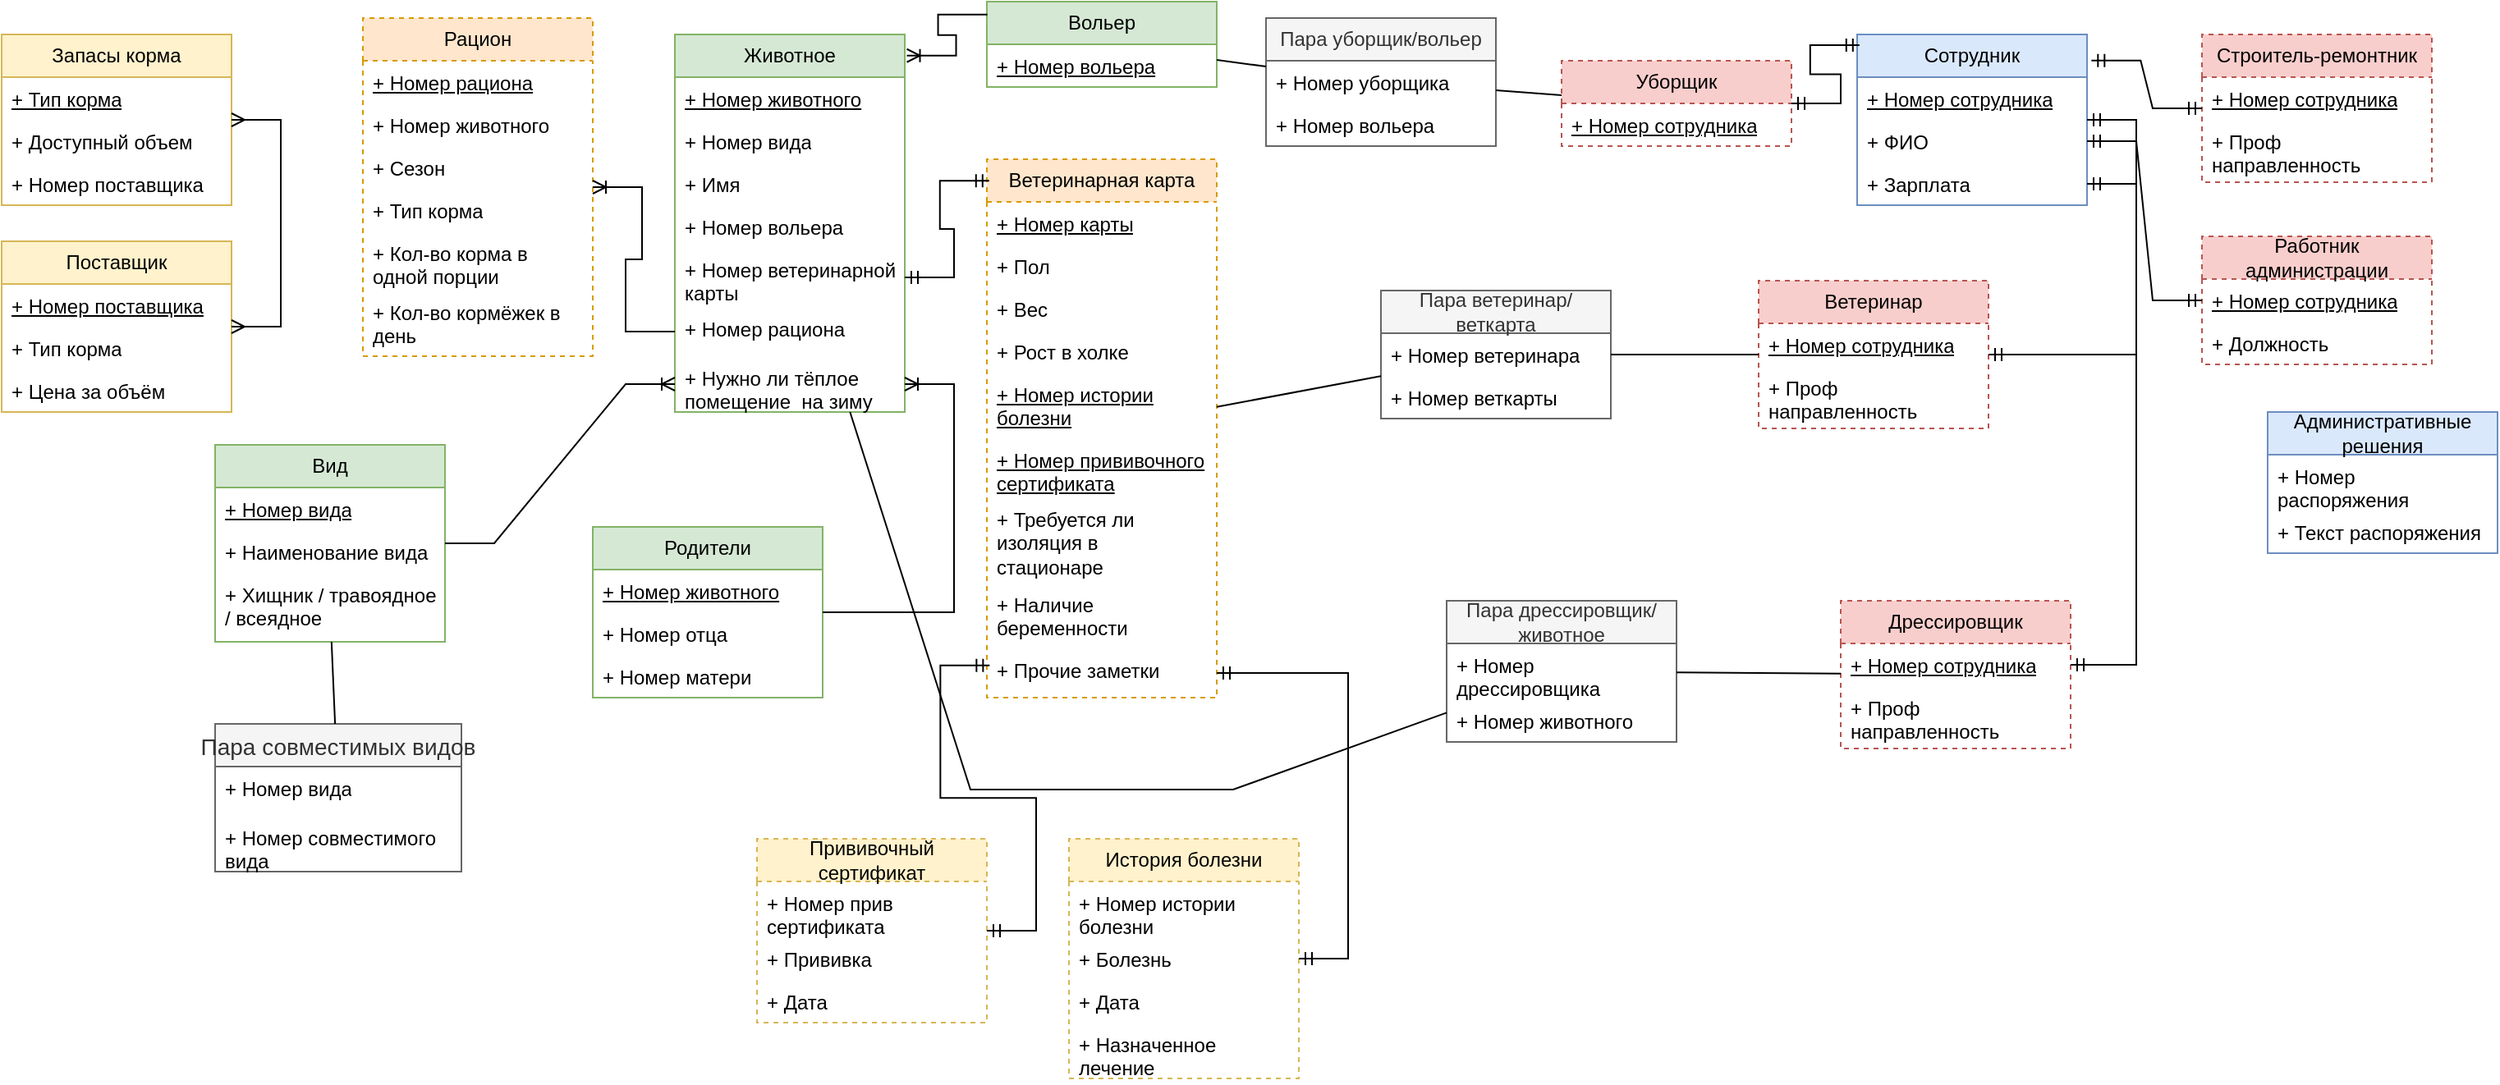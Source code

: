 <mxfile version="21.7.5" type="device">
  <diagram name="Page-1" id="O36G1AEEhh4VYTw5oZlQ">
    <mxGraphModel dx="989" dy="546" grid="1" gridSize="10" guides="1" tooltips="1" connect="1" arrows="1" fold="1" page="1" pageScale="1" pageWidth="850" pageHeight="1100" math="0" shadow="0">
      <root>
        <mxCell id="0" />
        <mxCell id="1" parent="0" />
        <mxCell id="vixc3VLxinaMPa4H9xeK-1" value="Животное" style="swimlane;fontStyle=0;childLayout=stackLayout;horizontal=1;startSize=26;fillColor=#d5e8d4;horizontalStack=0;resizeParent=1;resizeParentMax=0;resizeLast=0;collapsible=1;marginBottom=0;whiteSpace=wrap;html=1;strokeColor=#82b366;" parent="1" vertex="1">
          <mxGeometry x="440" y="40" width="140" height="230" as="geometry" />
        </mxCell>
        <mxCell id="vixc3VLxinaMPa4H9xeK-21" value="&lt;u&gt;+ Номер животного&lt;/u&gt;" style="text;strokeColor=none;fillColor=none;align=left;verticalAlign=top;spacingLeft=4;spacingRight=4;overflow=hidden;rotatable=0;points=[[0,0.5],[1,0.5]];portConstraint=eastwest;whiteSpace=wrap;html=1;" parent="vixc3VLxinaMPa4H9xeK-1" vertex="1">
          <mxGeometry y="26" width="140" height="26" as="geometry" />
        </mxCell>
        <mxCell id="vixc3VLxinaMPa4H9xeK-2" value="&lt;div&gt;+ Номер вида&lt;br&gt;&lt;/div&gt;" style="text;strokeColor=none;fillColor=none;align=left;verticalAlign=top;spacingLeft=4;spacingRight=4;overflow=hidden;rotatable=0;points=[[0,0.5],[1,0.5]];portConstraint=eastwest;whiteSpace=wrap;html=1;" parent="vixc3VLxinaMPa4H9xeK-1" vertex="1">
          <mxGeometry y="52" width="140" height="26" as="geometry" />
        </mxCell>
        <mxCell id="vixc3VLxinaMPa4H9xeK-3" value="+ Имя" style="text;strokeColor=none;fillColor=none;align=left;verticalAlign=top;spacingLeft=4;spacingRight=4;overflow=hidden;rotatable=0;points=[[0,0.5],[1,0.5]];portConstraint=eastwest;whiteSpace=wrap;html=1;" parent="vixc3VLxinaMPa4H9xeK-1" vertex="1">
          <mxGeometry y="78" width="140" height="26" as="geometry" />
        </mxCell>
        <mxCell id="vixc3VLxinaMPa4H9xeK-4" value="+ Номер вольера" style="text;strokeColor=none;fillColor=none;align=left;verticalAlign=top;spacingLeft=4;spacingRight=4;overflow=hidden;rotatable=0;points=[[0,0.5],[1,0.5]];portConstraint=eastwest;whiteSpace=wrap;html=1;" parent="vixc3VLxinaMPa4H9xeK-1" vertex="1">
          <mxGeometry y="104" width="140" height="26" as="geometry" />
        </mxCell>
        <mxCell id="vixc3VLxinaMPa4H9xeK-5" value="+ Номер ветеринарной карты" style="text;strokeColor=none;fillColor=none;align=left;verticalAlign=top;spacingLeft=4;spacingRight=4;overflow=hidden;rotatable=0;points=[[0,0.5],[1,0.5]];portConstraint=eastwest;whiteSpace=wrap;html=1;" parent="vixc3VLxinaMPa4H9xeK-1" vertex="1">
          <mxGeometry y="130" width="140" height="36" as="geometry" />
        </mxCell>
        <mxCell id="vixc3VLxinaMPa4H9xeK-7" value="+ Номер рациона" style="text;strokeColor=none;fillColor=none;align=left;verticalAlign=top;spacingLeft=4;spacingRight=4;overflow=hidden;rotatable=0;points=[[0,0.5],[1,0.5]];portConstraint=eastwest;whiteSpace=wrap;html=1;" parent="vixc3VLxinaMPa4H9xeK-1" vertex="1">
          <mxGeometry y="166" width="140" height="30" as="geometry" />
        </mxCell>
        <mxCell id="vixc3VLxinaMPa4H9xeK-62" value="+ Нужно ли тёплое помещение&amp;nbsp; на зиму" style="text;strokeColor=none;fillColor=none;spacingLeft=4;spacingRight=4;overflow=hidden;rotatable=0;points=[[0,0.5],[1,0.5]];portConstraint=eastwest;fontSize=12;whiteSpace=wrap;html=1;" parent="vixc3VLxinaMPa4H9xeK-1" vertex="1">
          <mxGeometry y="196" width="140" height="34" as="geometry" />
        </mxCell>
        <mxCell id="vixc3VLxinaMPa4H9xeK-8" value="Вольер" style="swimlane;fontStyle=0;childLayout=stackLayout;horizontal=1;startSize=26;fillColor=#d5e8d4;horizontalStack=0;resizeParent=1;resizeParentMax=0;resizeLast=0;collapsible=1;marginBottom=0;whiteSpace=wrap;html=1;strokeColor=#82b366;" parent="1" vertex="1">
          <mxGeometry x="630" y="20" width="140" height="52" as="geometry" />
        </mxCell>
        <mxCell id="vixc3VLxinaMPa4H9xeK-10" value="&lt;u&gt;+ Номер вольера&lt;/u&gt;" style="text;strokeColor=none;fillColor=none;align=left;verticalAlign=top;spacingLeft=4;spacingRight=4;overflow=hidden;rotatable=0;points=[[0,0.5],[1,0.5]];portConstraint=eastwest;whiteSpace=wrap;html=1;" parent="vixc3VLxinaMPa4H9xeK-8" vertex="1">
          <mxGeometry y="26" width="140" height="26" as="geometry" />
        </mxCell>
        <mxCell id="vixc3VLxinaMPa4H9xeK-13" value="Рацион" style="swimlane;fontStyle=0;childLayout=stackLayout;horizontal=1;startSize=26;fillColor=#ffe6cc;horizontalStack=0;resizeParent=1;resizeParentMax=0;resizeLast=0;collapsible=1;marginBottom=0;whiteSpace=wrap;html=1;dashed=1;strokeColor=#d79b00;" parent="1" vertex="1">
          <mxGeometry x="250" y="30" width="140" height="206" as="geometry" />
        </mxCell>
        <mxCell id="vixc3VLxinaMPa4H9xeK-14" value="&lt;u&gt;+ Номер рациона&lt;/u&gt;" style="text;strokeColor=none;fillColor=none;align=left;verticalAlign=top;spacingLeft=4;spacingRight=4;overflow=hidden;rotatable=0;points=[[0,0.5],[1,0.5]];portConstraint=eastwest;whiteSpace=wrap;html=1;" parent="vixc3VLxinaMPa4H9xeK-13" vertex="1">
          <mxGeometry y="26" width="140" height="26" as="geometry" />
        </mxCell>
        <mxCell id="WDXE12lgf6f9ZGKmz0Ur-4" value="+ Номер животного" style="text;strokeColor=none;fillColor=none;align=left;verticalAlign=top;spacingLeft=4;spacingRight=4;overflow=hidden;rotatable=0;points=[[0,0.5],[1,0.5]];portConstraint=eastwest;whiteSpace=wrap;html=1;" vertex="1" parent="vixc3VLxinaMPa4H9xeK-13">
          <mxGeometry y="52" width="140" height="26" as="geometry" />
        </mxCell>
        <mxCell id="vixc3VLxinaMPa4H9xeK-50" value="+ Сезон" style="text;strokeColor=none;fillColor=none;align=left;verticalAlign=top;spacingLeft=4;spacingRight=4;overflow=hidden;rotatable=0;points=[[0,0.5],[1,0.5]];portConstraint=eastwest;whiteSpace=wrap;html=1;" parent="vixc3VLxinaMPa4H9xeK-13" vertex="1">
          <mxGeometry y="78" width="140" height="26" as="geometry" />
        </mxCell>
        <mxCell id="vixc3VLxinaMPa4H9xeK-52" value="+ Тип корма" style="text;strokeColor=none;fillColor=none;align=left;verticalAlign=top;spacingLeft=4;spacingRight=4;overflow=hidden;rotatable=0;points=[[0,0.5],[1,0.5]];portConstraint=eastwest;whiteSpace=wrap;html=1;" parent="vixc3VLxinaMPa4H9xeK-13" vertex="1">
          <mxGeometry y="104" width="140" height="26" as="geometry" />
        </mxCell>
        <mxCell id="vixc3VLxinaMPa4H9xeK-55" value="+ Кол-во корма в одной порции" style="text;strokeColor=none;fillColor=none;align=left;verticalAlign=top;spacingLeft=4;spacingRight=4;overflow=hidden;rotatable=0;points=[[0,0.5],[1,0.5]];portConstraint=eastwest;whiteSpace=wrap;html=1;" parent="vixc3VLxinaMPa4H9xeK-13" vertex="1">
          <mxGeometry y="130" width="140" height="36" as="geometry" />
        </mxCell>
        <mxCell id="vixc3VLxinaMPa4H9xeK-15" value="&lt;div&gt;+ Кол-во кормёжек в день&lt;/div&gt;" style="text;strokeColor=none;fillColor=none;align=left;verticalAlign=top;spacingLeft=4;spacingRight=4;overflow=hidden;rotatable=0;points=[[0,0.5],[1,0.5]];portConstraint=eastwest;whiteSpace=wrap;html=1;" parent="vixc3VLxinaMPa4H9xeK-13" vertex="1">
          <mxGeometry y="166" width="140" height="40" as="geometry" />
        </mxCell>
        <mxCell id="vixc3VLxinaMPa4H9xeK-17" value="Ветеринарная карта" style="swimlane;fontStyle=0;childLayout=stackLayout;horizontal=1;startSize=26;fillColor=#ffe6cc;horizontalStack=0;resizeParent=1;resizeParentMax=0;resizeLast=0;collapsible=1;marginBottom=0;whiteSpace=wrap;html=1;dashed=1;strokeColor=#d79b00;" parent="1" vertex="1">
          <mxGeometry x="630" y="116" width="140" height="328" as="geometry" />
        </mxCell>
        <mxCell id="vixc3VLxinaMPa4H9xeK-18" value="&lt;u&gt;+ Номер карты&lt;/u&gt;" style="text;strokeColor=none;fillColor=none;align=left;verticalAlign=top;spacingLeft=4;spacingRight=4;overflow=hidden;rotatable=0;points=[[0,0.5],[1,0.5]];portConstraint=eastwest;whiteSpace=wrap;html=1;" parent="vixc3VLxinaMPa4H9xeK-17" vertex="1">
          <mxGeometry y="26" width="140" height="26" as="geometry" />
        </mxCell>
        <mxCell id="vixc3VLxinaMPa4H9xeK-19" value="+ Пол" style="text;strokeColor=none;fillColor=none;align=left;verticalAlign=top;spacingLeft=4;spacingRight=4;overflow=hidden;rotatable=0;points=[[0,0.5],[1,0.5]];portConstraint=eastwest;whiteSpace=wrap;html=1;" parent="vixc3VLxinaMPa4H9xeK-17" vertex="1">
          <mxGeometry y="52" width="140" height="26" as="geometry" />
        </mxCell>
        <mxCell id="vixc3VLxinaMPa4H9xeK-20" value="&lt;div&gt;+ Вес&lt;/div&gt;" style="text;strokeColor=none;fillColor=none;align=left;verticalAlign=top;spacingLeft=4;spacingRight=4;overflow=hidden;rotatable=0;points=[[0,0.5],[1,0.5]];portConstraint=eastwest;whiteSpace=wrap;html=1;" parent="vixc3VLxinaMPa4H9xeK-17" vertex="1">
          <mxGeometry y="78" width="140" height="26" as="geometry" />
        </mxCell>
        <mxCell id="vixc3VLxinaMPa4H9xeK-39" value="&lt;div&gt;+ Рост в холке&lt;br&gt;&lt;/div&gt;" style="text;strokeColor=none;fillColor=none;align=left;verticalAlign=top;spacingLeft=4;spacingRight=4;overflow=hidden;rotatable=0;points=[[0,0.5],[1,0.5]];portConstraint=eastwest;whiteSpace=wrap;html=1;" parent="vixc3VLxinaMPa4H9xeK-17" vertex="1">
          <mxGeometry y="104" width="140" height="26" as="geometry" />
        </mxCell>
        <mxCell id="vixc3VLxinaMPa4H9xeK-40" value="&lt;u&gt;+ Номер истории болезни&lt;/u&gt;" style="text;strokeColor=none;fillColor=none;align=left;verticalAlign=top;spacingLeft=4;spacingRight=4;overflow=hidden;rotatable=0;points=[[0,0.5],[1,0.5]];portConstraint=eastwest;whiteSpace=wrap;html=1;" parent="vixc3VLxinaMPa4H9xeK-17" vertex="1">
          <mxGeometry y="130" width="140" height="40" as="geometry" />
        </mxCell>
        <mxCell id="vixc3VLxinaMPa4H9xeK-41" value="&lt;u&gt;+ Номер прививочного сертификата&lt;/u&gt;" style="text;strokeColor=none;fillColor=none;align=left;verticalAlign=top;spacingLeft=4;spacingRight=4;overflow=hidden;rotatable=0;points=[[0,0.5],[1,0.5]];portConstraint=eastwest;whiteSpace=wrap;html=1;" parent="vixc3VLxinaMPa4H9xeK-17" vertex="1">
          <mxGeometry y="170" width="140" height="36" as="geometry" />
        </mxCell>
        <mxCell id="vixc3VLxinaMPa4H9xeK-46" value="+ Требуется ли изоляция в стационаре" style="text;strokeColor=none;fillColor=none;align=left;verticalAlign=top;spacingLeft=4;spacingRight=4;overflow=hidden;rotatable=0;points=[[0,0.5],[1,0.5]];portConstraint=eastwest;whiteSpace=wrap;html=1;" parent="vixc3VLxinaMPa4H9xeK-17" vertex="1">
          <mxGeometry y="206" width="140" height="52" as="geometry" />
        </mxCell>
        <mxCell id="vixc3VLxinaMPa4H9xeK-47" value="+ Наличие беременности" style="text;strokeColor=none;fillColor=none;align=left;verticalAlign=top;spacingLeft=4;spacingRight=4;overflow=hidden;rotatable=0;points=[[0,0.5],[1,0.5]];portConstraint=eastwest;whiteSpace=wrap;html=1;" parent="vixc3VLxinaMPa4H9xeK-17" vertex="1">
          <mxGeometry y="258" width="140" height="40" as="geometry" />
        </mxCell>
        <mxCell id="vixc3VLxinaMPa4H9xeK-56" value="+ Прочие заметки" style="text;strokeColor=none;fillColor=none;align=left;verticalAlign=top;spacingLeft=4;spacingRight=4;overflow=hidden;rotatable=0;points=[[0,0.5],[1,0.5]];portConstraint=eastwest;whiteSpace=wrap;html=1;" parent="vixc3VLxinaMPa4H9xeK-17" vertex="1">
          <mxGeometry y="298" width="140" height="30" as="geometry" />
        </mxCell>
        <mxCell id="vixc3VLxinaMPa4H9xeK-23" value="" style="edgeStyle=entityRelationEdgeStyle;fontSize=12;html=1;endArrow=ERoneToMany;rounded=0;entryX=1.009;entryY=0.056;entryDx=0;entryDy=0;entryPerimeter=0;exitX=0.002;exitY=0.151;exitDx=0;exitDy=0;exitPerimeter=0;" parent="1" source="vixc3VLxinaMPa4H9xeK-8" target="vixc3VLxinaMPa4H9xeK-1" edge="1">
          <mxGeometry width="100" height="100" relative="1" as="geometry">
            <mxPoint x="670" y="320" as="sourcePoint" />
            <mxPoint x="770" y="220" as="targetPoint" />
          </mxGeometry>
        </mxCell>
        <mxCell id="vixc3VLxinaMPa4H9xeK-24" value="" style="edgeStyle=entityRelationEdgeStyle;fontSize=12;html=1;endArrow=ERmandOne;startArrow=ERmandOne;rounded=0;exitX=0.01;exitY=0.04;exitDx=0;exitDy=0;exitPerimeter=0;" parent="1" source="vixc3VLxinaMPa4H9xeK-17" target="vixc3VLxinaMPa4H9xeK-5" edge="1">
          <mxGeometry width="100" height="100" relative="1" as="geometry">
            <mxPoint x="680" y="185" as="sourcePoint" />
            <mxPoint x="730" y="190" as="targetPoint" />
          </mxGeometry>
        </mxCell>
        <mxCell id="vixc3VLxinaMPa4H9xeK-26" value="Вид" style="swimlane;fontStyle=0;childLayout=stackLayout;horizontal=1;startSize=26;fillColor=#d5e8d4;horizontalStack=0;resizeParent=1;resizeParentMax=0;resizeLast=0;collapsible=1;marginBottom=0;whiteSpace=wrap;html=1;strokeColor=#82b366;" parent="1" vertex="1">
          <mxGeometry x="160" y="290" width="140" height="120" as="geometry" />
        </mxCell>
        <mxCell id="WDXE12lgf6f9ZGKmz0Ur-10" value="&lt;u&gt;+ Номер вида&lt;br&gt;&lt;/u&gt;" style="text;strokeColor=none;fillColor=none;align=left;verticalAlign=top;spacingLeft=4;spacingRight=4;overflow=hidden;rotatable=0;points=[[0,0.5],[1,0.5]];portConstraint=eastwest;whiteSpace=wrap;html=1;" vertex="1" parent="vixc3VLxinaMPa4H9xeK-26">
          <mxGeometry y="26" width="140" height="26" as="geometry" />
        </mxCell>
        <mxCell id="vixc3VLxinaMPa4H9xeK-37" value="+ Наименование вида" style="text;strokeColor=none;fillColor=none;align=left;verticalAlign=top;spacingLeft=4;spacingRight=4;overflow=hidden;rotatable=0;points=[[0,0.5],[1,0.5]];portConstraint=eastwest;whiteSpace=wrap;html=1;" parent="vixc3VLxinaMPa4H9xeK-26" vertex="1">
          <mxGeometry y="52" width="140" height="26" as="geometry" />
        </mxCell>
        <mxCell id="vixc3VLxinaMPa4H9xeK-36" value="+ Хищник / травоядное / всеядное" style="text;strokeColor=none;fillColor=none;align=left;verticalAlign=top;spacingLeft=4;spacingRight=4;overflow=hidden;rotatable=0;points=[[0,0.5],[1,0.5]];portConstraint=eastwest;whiteSpace=wrap;html=1;" parent="vixc3VLxinaMPa4H9xeK-26" vertex="1">
          <mxGeometry y="78" width="140" height="42" as="geometry" />
        </mxCell>
        <mxCell id="vixc3VLxinaMPa4H9xeK-30" value="" style="edgeStyle=entityRelationEdgeStyle;fontSize=12;html=1;endArrow=ERoneToMany;rounded=0;entryX=0;entryY=0.5;entryDx=0;entryDy=0;" parent="1" source="vixc3VLxinaMPa4H9xeK-26" target="vixc3VLxinaMPa4H9xeK-62" edge="1">
          <mxGeometry width="100" height="100" relative="1" as="geometry">
            <mxPoint x="360" y="76" as="sourcePoint" />
            <mxPoint x="590" y="270" as="targetPoint" />
            <Array as="points">
              <mxPoint x="380" y="301" />
              <mxPoint x="640" y="221" />
              <mxPoint x="480" y="261" />
            </Array>
          </mxGeometry>
        </mxCell>
        <mxCell id="vixc3VLxinaMPa4H9xeK-48" value="" style="edgeStyle=entityRelationEdgeStyle;fontSize=12;html=1;endArrow=ERoneToMany;rounded=0;" parent="1" source="vixc3VLxinaMPa4H9xeK-7" target="vixc3VLxinaMPa4H9xeK-13" edge="1">
          <mxGeometry width="100" height="100" relative="1" as="geometry">
            <mxPoint x="360" y="360" as="sourcePoint" />
            <mxPoint x="460" y="260" as="targetPoint" />
          </mxGeometry>
        </mxCell>
        <mxCell id="vixc3VLxinaMPa4H9xeK-66" value="Административные решения" style="swimlane;fontStyle=0;childLayout=stackLayout;horizontal=1;startSize=26;fillColor=#dae8fc;horizontalStack=0;resizeParent=1;resizeParentMax=0;resizeLast=0;collapsible=1;marginBottom=0;whiteSpace=wrap;html=1;strokeColor=#6c8ebf;" parent="1" vertex="1">
          <mxGeometry x="1410" y="270" width="140" height="86" as="geometry" />
        </mxCell>
        <mxCell id="vixc3VLxinaMPa4H9xeK-69" value="+ Номер распоряжения" style="text;strokeColor=none;fillColor=none;align=left;verticalAlign=top;spacingLeft=4;spacingRight=4;overflow=hidden;rotatable=0;points=[[0,0.5],[1,0.5]];portConstraint=eastwest;whiteSpace=wrap;html=1;" parent="vixc3VLxinaMPa4H9xeK-66" vertex="1">
          <mxGeometry y="26" width="140" height="34" as="geometry" />
        </mxCell>
        <mxCell id="vixc3VLxinaMPa4H9xeK-67" value="+ Текст распоряжения" style="text;strokeColor=none;fillColor=none;align=left;verticalAlign=top;spacingLeft=4;spacingRight=4;overflow=hidden;rotatable=0;points=[[0,0.5],[1,0.5]];portConstraint=eastwest;whiteSpace=wrap;html=1;" parent="vixc3VLxinaMPa4H9xeK-66" vertex="1">
          <mxGeometry y="60" width="140" height="26" as="geometry" />
        </mxCell>
        <mxCell id="vixc3VLxinaMPa4H9xeK-70" value="Сотрудник" style="swimlane;fontStyle=0;childLayout=stackLayout;horizontal=1;startSize=26;fillColor=#dae8fc;horizontalStack=0;resizeParent=1;resizeParentMax=0;resizeLast=0;collapsible=1;marginBottom=0;whiteSpace=wrap;html=1;strokeColor=#6c8ebf;" parent="1" vertex="1">
          <mxGeometry x="1160" y="40" width="140" height="104" as="geometry" />
        </mxCell>
        <mxCell id="vixc3VLxinaMPa4H9xeK-71" value="&lt;u&gt;+ Номер сотрудника&lt;/u&gt;" style="text;strokeColor=none;fillColor=none;align=left;verticalAlign=top;spacingLeft=4;spacingRight=4;overflow=hidden;rotatable=0;points=[[0,0.5],[1,0.5]];portConstraint=eastwest;whiteSpace=wrap;html=1;" parent="vixc3VLxinaMPa4H9xeK-70" vertex="1">
          <mxGeometry y="26" width="140" height="26" as="geometry" />
        </mxCell>
        <mxCell id="vixc3VLxinaMPa4H9xeK-72" value="+ ФИО" style="text;strokeColor=none;fillColor=none;align=left;verticalAlign=top;spacingLeft=4;spacingRight=4;overflow=hidden;rotatable=0;points=[[0,0.5],[1,0.5]];portConstraint=eastwest;whiteSpace=wrap;html=1;" parent="vixc3VLxinaMPa4H9xeK-70" vertex="1">
          <mxGeometry y="52" width="140" height="26" as="geometry" />
        </mxCell>
        <mxCell id="vixc3VLxinaMPa4H9xeK-115" value="+ Зарплата " style="text;strokeColor=none;fillColor=none;align=left;verticalAlign=top;spacingLeft=4;spacingRight=4;overflow=hidden;rotatable=0;points=[[0,0.5],[1,0.5]];portConstraint=eastwest;whiteSpace=wrap;html=1;" parent="vixc3VLxinaMPa4H9xeK-70" vertex="1">
          <mxGeometry y="78" width="140" height="26" as="geometry" />
        </mxCell>
        <mxCell id="vixc3VLxinaMPa4H9xeK-74" value="Поставщик" style="swimlane;fontStyle=0;childLayout=stackLayout;horizontal=1;startSize=26;fillColor=#fff2cc;horizontalStack=0;resizeParent=1;resizeParentMax=0;resizeLast=0;collapsible=1;marginBottom=0;whiteSpace=wrap;html=1;strokeColor=#d6b656;" parent="1" vertex="1">
          <mxGeometry x="30" y="166" width="140" height="104" as="geometry" />
        </mxCell>
        <mxCell id="WDXE12lgf6f9ZGKmz0Ur-13" value="&lt;u&gt;+ Номер поставщика&lt;br&gt;&lt;/u&gt;" style="text;strokeColor=none;fillColor=none;align=left;verticalAlign=top;spacingLeft=4;spacingRight=4;overflow=hidden;rotatable=0;points=[[0,0.5],[1,0.5]];portConstraint=eastwest;whiteSpace=wrap;html=1;" vertex="1" parent="vixc3VLxinaMPa4H9xeK-74">
          <mxGeometry y="26" width="140" height="26" as="geometry" />
        </mxCell>
        <mxCell id="vixc3VLxinaMPa4H9xeK-75" value="+ Тип корма" style="text;strokeColor=none;fillColor=none;align=left;verticalAlign=top;spacingLeft=4;spacingRight=4;overflow=hidden;rotatable=0;points=[[0,0.5],[1,0.5]];portConstraint=eastwest;whiteSpace=wrap;html=1;" parent="vixc3VLxinaMPa4H9xeK-74" vertex="1">
          <mxGeometry y="52" width="140" height="26" as="geometry" />
        </mxCell>
        <mxCell id="vixc3VLxinaMPa4H9xeK-76" value="+ Цена за объём" style="text;strokeColor=none;fillColor=none;align=left;verticalAlign=top;spacingLeft=4;spacingRight=4;overflow=hidden;rotatable=0;points=[[0,0.5],[1,0.5]];portConstraint=eastwest;whiteSpace=wrap;html=1;" parent="vixc3VLxinaMPa4H9xeK-74" vertex="1">
          <mxGeometry y="78" width="140" height="26" as="geometry" />
        </mxCell>
        <mxCell id="vixc3VLxinaMPa4H9xeK-78" value="Запасы корма" style="swimlane;fontStyle=0;childLayout=stackLayout;horizontal=1;startSize=26;fillColor=#fff2cc;horizontalStack=0;resizeParent=1;resizeParentMax=0;resizeLast=0;collapsible=1;marginBottom=0;whiteSpace=wrap;html=1;strokeColor=#d6b656;" parent="1" vertex="1">
          <mxGeometry x="30" y="40" width="140" height="104" as="geometry" />
        </mxCell>
        <mxCell id="vixc3VLxinaMPa4H9xeK-79" value="&lt;u&gt;+ Тип корма&lt;/u&gt;" style="text;strokeColor=none;fillColor=none;align=left;verticalAlign=top;spacingLeft=4;spacingRight=4;overflow=hidden;rotatable=0;points=[[0,0.5],[1,0.5]];portConstraint=eastwest;whiteSpace=wrap;html=1;" parent="vixc3VLxinaMPa4H9xeK-78" vertex="1">
          <mxGeometry y="26" width="140" height="26" as="geometry" />
        </mxCell>
        <mxCell id="WDXE12lgf6f9ZGKmz0Ur-12" value="+ Доступный объем" style="text;strokeColor=none;fillColor=none;align=left;verticalAlign=top;spacingLeft=4;spacingRight=4;overflow=hidden;rotatable=0;points=[[0,0.5],[1,0.5]];portConstraint=eastwest;whiteSpace=wrap;html=1;" vertex="1" parent="vixc3VLxinaMPa4H9xeK-78">
          <mxGeometry y="52" width="140" height="26" as="geometry" />
        </mxCell>
        <mxCell id="vixc3VLxinaMPa4H9xeK-80" value="+ Номер поставщика" style="text;strokeColor=none;fillColor=none;align=left;verticalAlign=top;spacingLeft=4;spacingRight=4;overflow=hidden;rotatable=0;points=[[0,0.5],[1,0.5]];portConstraint=eastwest;whiteSpace=wrap;html=1;" parent="vixc3VLxinaMPa4H9xeK-78" vertex="1">
          <mxGeometry y="78" width="140" height="26" as="geometry" />
        </mxCell>
        <mxCell id="vixc3VLxinaMPa4H9xeK-84" value="Ветеринар" style="swimlane;fontStyle=0;childLayout=stackLayout;horizontal=1;startSize=26;fillColor=#f8cecc;horizontalStack=0;resizeParent=1;resizeParentMax=0;resizeLast=0;collapsible=1;marginBottom=0;whiteSpace=wrap;html=1;dashed=1;strokeColor=#b85450;" parent="1" vertex="1">
          <mxGeometry x="1100" y="190" width="140" height="90" as="geometry" />
        </mxCell>
        <mxCell id="vixc3VLxinaMPa4H9xeK-85" value="&lt;u&gt;+ Номер сотрудника&lt;/u&gt;" style="text;strokeColor=none;fillColor=none;align=left;verticalAlign=top;spacingLeft=4;spacingRight=4;overflow=hidden;rotatable=0;points=[[0,0.5],[1,0.5]];portConstraint=eastwest;whiteSpace=wrap;html=1;" parent="vixc3VLxinaMPa4H9xeK-84" vertex="1">
          <mxGeometry y="26" width="140" height="26" as="geometry" />
        </mxCell>
        <mxCell id="vixc3VLxinaMPa4H9xeK-86" value="+ Проф направленность" style="text;strokeColor=none;fillColor=none;align=left;verticalAlign=top;spacingLeft=4;spacingRight=4;overflow=hidden;rotatable=0;points=[[0,0.5],[1,0.5]];portConstraint=eastwest;whiteSpace=wrap;html=1;" parent="vixc3VLxinaMPa4H9xeK-84" vertex="1">
          <mxGeometry y="52" width="140" height="38" as="geometry" />
        </mxCell>
        <mxCell id="vixc3VLxinaMPa4H9xeK-91" value="" style="edgeStyle=entityRelationEdgeStyle;fontSize=12;html=1;endArrow=ERmandOne;startArrow=ERmandOne;rounded=0;" parent="1" source="vixc3VLxinaMPa4H9xeK-84" target="vixc3VLxinaMPa4H9xeK-70" edge="1">
          <mxGeometry width="100" height="100" relative="1" as="geometry">
            <mxPoint x="840" y="280" as="sourcePoint" />
            <mxPoint x="940" y="180" as="targetPoint" />
          </mxGeometry>
        </mxCell>
        <mxCell id="vixc3VLxinaMPa4H9xeK-93" value="Уборщик" style="swimlane;fontStyle=0;childLayout=stackLayout;horizontal=1;startSize=26;fillColor=#f8cecc;horizontalStack=0;resizeParent=1;resizeParentMax=0;resizeLast=0;collapsible=1;marginBottom=0;whiteSpace=wrap;html=1;dashed=1;strokeColor=#b85450;" parent="1" vertex="1">
          <mxGeometry x="980" y="56" width="140" height="52" as="geometry" />
        </mxCell>
        <mxCell id="vixc3VLxinaMPa4H9xeK-94" value="&lt;u&gt;+ Номер сотрудника&lt;/u&gt;" style="text;strokeColor=none;fillColor=none;align=left;verticalAlign=top;spacingLeft=4;spacingRight=4;overflow=hidden;rotatable=0;points=[[0,0.5],[1,0.5]];portConstraint=eastwest;whiteSpace=wrap;html=1;" parent="vixc3VLxinaMPa4H9xeK-93" vertex="1">
          <mxGeometry y="26" width="140" height="26" as="geometry" />
        </mxCell>
        <mxCell id="vixc3VLxinaMPa4H9xeK-97" value="Дрессировщик" style="swimlane;fontStyle=0;childLayout=stackLayout;horizontal=1;startSize=26;fillColor=#f8cecc;horizontalStack=0;resizeParent=1;resizeParentMax=0;resizeLast=0;collapsible=1;marginBottom=0;whiteSpace=wrap;html=1;dashed=1;strokeColor=#b85450;" parent="1" vertex="1">
          <mxGeometry x="1150" y="385" width="140" height="90" as="geometry" />
        </mxCell>
        <mxCell id="vixc3VLxinaMPa4H9xeK-98" value="&lt;u&gt;+ Номер сотрудника&lt;/u&gt;" style="text;strokeColor=none;fillColor=none;align=left;verticalAlign=top;spacingLeft=4;spacingRight=4;overflow=hidden;rotatable=0;points=[[0,0.5],[1,0.5]];portConstraint=eastwest;whiteSpace=wrap;html=1;" parent="vixc3VLxinaMPa4H9xeK-97" vertex="1">
          <mxGeometry y="26" width="140" height="26" as="geometry" />
        </mxCell>
        <mxCell id="vixc3VLxinaMPa4H9xeK-99" value="+ Проф направленность" style="text;strokeColor=none;fillColor=none;align=left;verticalAlign=top;spacingLeft=4;spacingRight=4;overflow=hidden;rotatable=0;points=[[0,0.5],[1,0.5]];portConstraint=eastwest;whiteSpace=wrap;html=1;" parent="vixc3VLxinaMPa4H9xeK-97" vertex="1">
          <mxGeometry y="52" width="140" height="38" as="geometry" />
        </mxCell>
        <mxCell id="vixc3VLxinaMPa4H9xeK-101" value="Строитель-ремонтник" style="swimlane;fontStyle=0;childLayout=stackLayout;horizontal=1;startSize=26;fillColor=#f8cecc;horizontalStack=0;resizeParent=1;resizeParentMax=0;resizeLast=0;collapsible=1;marginBottom=0;whiteSpace=wrap;html=1;dashed=1;strokeColor=#b85450;" parent="1" vertex="1">
          <mxGeometry x="1370" y="40" width="140" height="90" as="geometry" />
        </mxCell>
        <mxCell id="vixc3VLxinaMPa4H9xeK-102" value="&lt;u&gt;+ Номер сотрудника&lt;/u&gt;" style="text;strokeColor=none;fillColor=none;align=left;verticalAlign=top;spacingLeft=4;spacingRight=4;overflow=hidden;rotatable=0;points=[[0,0.5],[1,0.5]];portConstraint=eastwest;whiteSpace=wrap;html=1;" parent="vixc3VLxinaMPa4H9xeK-101" vertex="1">
          <mxGeometry y="26" width="140" height="26" as="geometry" />
        </mxCell>
        <mxCell id="vixc3VLxinaMPa4H9xeK-103" value="+ Проф направленность" style="text;strokeColor=none;fillColor=none;align=left;verticalAlign=top;spacingLeft=4;spacingRight=4;overflow=hidden;rotatable=0;points=[[0,0.5],[1,0.5]];portConstraint=eastwest;whiteSpace=wrap;html=1;" parent="vixc3VLxinaMPa4H9xeK-101" vertex="1">
          <mxGeometry y="52" width="140" height="38" as="geometry" />
        </mxCell>
        <mxCell id="vixc3VLxinaMPa4H9xeK-105" value="" style="edgeStyle=entityRelationEdgeStyle;fontSize=12;html=1;endArrow=ERmandOne;startArrow=ERmandOne;rounded=0;entryX=0.01;entryY=0.063;entryDx=0;entryDy=0;entryPerimeter=0;" parent="1" source="vixc3VLxinaMPa4H9xeK-93" target="vixc3VLxinaMPa4H9xeK-70" edge="1">
          <mxGeometry width="100" height="100" relative="1" as="geometry">
            <mxPoint x="970" y="280" as="sourcePoint" />
            <mxPoint x="1070" y="180" as="targetPoint" />
          </mxGeometry>
        </mxCell>
        <mxCell id="vixc3VLxinaMPa4H9xeK-106" value="Работник администрации" style="swimlane;fontStyle=0;childLayout=stackLayout;horizontal=1;startSize=26;fillColor=#f8cecc;horizontalStack=0;resizeParent=1;resizeParentMax=0;resizeLast=0;collapsible=1;marginBottom=0;whiteSpace=wrap;html=1;dashed=1;strokeColor=#b85450;" parent="1" vertex="1">
          <mxGeometry x="1370" y="163" width="140" height="78" as="geometry" />
        </mxCell>
        <mxCell id="vixc3VLxinaMPa4H9xeK-107" value="&lt;u&gt;+ Номер сотрудника&lt;/u&gt;" style="text;strokeColor=none;fillColor=none;align=left;verticalAlign=top;spacingLeft=4;spacingRight=4;overflow=hidden;rotatable=0;points=[[0,0.5],[1,0.5]];portConstraint=eastwest;whiteSpace=wrap;html=1;" parent="vixc3VLxinaMPa4H9xeK-106" vertex="1">
          <mxGeometry y="26" width="140" height="26" as="geometry" />
        </mxCell>
        <mxCell id="vixc3VLxinaMPa4H9xeK-108" value="+ Должность" style="text;strokeColor=none;fillColor=none;align=left;verticalAlign=top;spacingLeft=4;spacingRight=4;overflow=hidden;rotatable=0;points=[[0,0.5],[1,0.5]];portConstraint=eastwest;whiteSpace=wrap;html=1;" parent="vixc3VLxinaMPa4H9xeK-106" vertex="1">
          <mxGeometry y="52" width="140" height="26" as="geometry" />
        </mxCell>
        <mxCell id="vixc3VLxinaMPa4H9xeK-116" value="" style="edgeStyle=entityRelationEdgeStyle;fontSize=12;html=1;endArrow=ERmandOne;startArrow=ERmandOne;rounded=0;" parent="1" source="vixc3VLxinaMPa4H9xeK-98" target="vixc3VLxinaMPa4H9xeK-115" edge="1">
          <mxGeometry width="100" height="100" relative="1" as="geometry">
            <mxPoint x="1060" y="238" as="sourcePoint" />
            <mxPoint x="1170" y="102" as="targetPoint" />
          </mxGeometry>
        </mxCell>
        <mxCell id="vixc3VLxinaMPa4H9xeK-118" value="" style="edgeStyle=entityRelationEdgeStyle;fontSize=12;html=1;endArrow=ERmandOne;startArrow=ERmandOne;rounded=0;entryX=1.019;entryY=0.153;entryDx=0;entryDy=0;entryPerimeter=0;" parent="1" source="vixc3VLxinaMPa4H9xeK-101" target="vixc3VLxinaMPa4H9xeK-70" edge="1">
          <mxGeometry width="100" height="100" relative="1" as="geometry">
            <mxPoint x="1060" y="89" as="sourcePoint" />
            <mxPoint x="1171" y="57" as="targetPoint" />
          </mxGeometry>
        </mxCell>
        <mxCell id="vixc3VLxinaMPa4H9xeK-119" value="" style="edgeStyle=entityRelationEdgeStyle;fontSize=12;html=1;endArrow=ERmandOne;startArrow=ERmandOne;rounded=0;" parent="1" source="vixc3VLxinaMPa4H9xeK-106" target="vixc3VLxinaMPa4H9xeK-72" edge="1">
          <mxGeometry width="100" height="100" relative="1" as="geometry">
            <mxPoint x="1380" y="95" as="sourcePoint" />
            <mxPoint x="1313" y="66" as="targetPoint" />
          </mxGeometry>
        </mxCell>
        <mxCell id="WDXE12lgf6f9ZGKmz0Ur-5" value="Пара совместимых видов" style="swimlane;fontStyle=0;childLayout=stackLayout;horizontal=1;startSize=26;horizontalStack=0;resizeParent=1;resizeParentMax=0;resizeLast=0;collapsible=1;marginBottom=0;align=center;fontSize=14;fillColor=#f5f5f5;strokeColor=#666666;fontColor=#333333;" vertex="1" parent="1">
          <mxGeometry x="160" y="460" width="150" height="90" as="geometry" />
        </mxCell>
        <mxCell id="WDXE12lgf6f9ZGKmz0Ur-6" value="+ Номер вида" style="text;strokeColor=none;fillColor=none;spacingLeft=4;spacingRight=4;overflow=hidden;rotatable=0;points=[[0,0.5],[1,0.5]];portConstraint=eastwest;fontSize=12;whiteSpace=wrap;html=1;" vertex="1" parent="WDXE12lgf6f9ZGKmz0Ur-5">
          <mxGeometry y="26" width="150" height="30" as="geometry" />
        </mxCell>
        <mxCell id="WDXE12lgf6f9ZGKmz0Ur-7" value="+ Номер совместимого вида" style="text;strokeColor=none;fillColor=none;spacingLeft=4;spacingRight=4;overflow=hidden;rotatable=0;points=[[0,0.5],[1,0.5]];portConstraint=eastwest;fontSize=12;whiteSpace=wrap;html=1;" vertex="1" parent="WDXE12lgf6f9ZGKmz0Ur-5">
          <mxGeometry y="56" width="150" height="34" as="geometry" />
        </mxCell>
        <mxCell id="WDXE12lgf6f9ZGKmz0Ur-11" value="" style="edgeStyle=entityRelationEdgeStyle;fontSize=12;html=1;endArrow=ERmany;startArrow=ERmany;rounded=0;" edge="1" parent="1" source="vixc3VLxinaMPa4H9xeK-78" target="vixc3VLxinaMPa4H9xeK-74">
          <mxGeometry width="100" height="100" relative="1" as="geometry">
            <mxPoint x="-30" y="120" as="sourcePoint" />
            <mxPoint x="70" y="20" as="targetPoint" />
          </mxGeometry>
        </mxCell>
        <mxCell id="WDXE12lgf6f9ZGKmz0Ur-27" value="Пара ветеринар/веткарта" style="swimlane;fontStyle=0;childLayout=stackLayout;horizontal=1;startSize=26;fillColor=#f5f5f5;horizontalStack=0;resizeParent=1;resizeParentMax=0;resizeLast=0;collapsible=1;marginBottom=0;whiteSpace=wrap;html=1;fontColor=#333333;strokeColor=#666666;" vertex="1" parent="1">
          <mxGeometry x="870" y="196" width="140" height="78" as="geometry" />
        </mxCell>
        <mxCell id="WDXE12lgf6f9ZGKmz0Ur-28" value="+ Номер ветеринара" style="text;strokeColor=none;fillColor=none;align=left;verticalAlign=top;spacingLeft=4;spacingRight=4;overflow=hidden;rotatable=0;points=[[0,0.5],[1,0.5]];portConstraint=eastwest;whiteSpace=wrap;html=1;" vertex="1" parent="WDXE12lgf6f9ZGKmz0Ur-27">
          <mxGeometry y="26" width="140" height="26" as="geometry" />
        </mxCell>
        <mxCell id="WDXE12lgf6f9ZGKmz0Ur-29" value="+ Номер веткарты" style="text;strokeColor=none;fillColor=none;align=left;verticalAlign=top;spacingLeft=4;spacingRight=4;overflow=hidden;rotatable=0;points=[[0,0.5],[1,0.5]];portConstraint=eastwest;whiteSpace=wrap;html=1;" vertex="1" parent="WDXE12lgf6f9ZGKmz0Ur-27">
          <mxGeometry y="52" width="140" height="26" as="geometry" />
        </mxCell>
        <mxCell id="WDXE12lgf6f9ZGKmz0Ur-31" value="Пара уборщик/вольер" style="swimlane;fontStyle=0;childLayout=stackLayout;horizontal=1;startSize=26;fillColor=#f5f5f5;horizontalStack=0;resizeParent=1;resizeParentMax=0;resizeLast=0;collapsible=1;marginBottom=0;whiteSpace=wrap;html=1;strokeColor=#666666;fontColor=#333333;" vertex="1" parent="1">
          <mxGeometry x="800" y="30" width="140" height="78" as="geometry" />
        </mxCell>
        <mxCell id="WDXE12lgf6f9ZGKmz0Ur-32" value="+ Номер уборщика" style="text;strokeColor=none;fillColor=none;align=left;verticalAlign=top;spacingLeft=4;spacingRight=4;overflow=hidden;rotatable=0;points=[[0,0.5],[1,0.5]];portConstraint=eastwest;whiteSpace=wrap;html=1;" vertex="1" parent="WDXE12lgf6f9ZGKmz0Ur-31">
          <mxGeometry y="26" width="140" height="26" as="geometry" />
        </mxCell>
        <mxCell id="WDXE12lgf6f9ZGKmz0Ur-33" value="+ Номер вольера" style="text;strokeColor=none;fillColor=none;align=left;verticalAlign=top;spacingLeft=4;spacingRight=4;overflow=hidden;rotatable=0;points=[[0,0.5],[1,0.5]];portConstraint=eastwest;whiteSpace=wrap;html=1;" vertex="1" parent="WDXE12lgf6f9ZGKmz0Ur-31">
          <mxGeometry y="52" width="140" height="26" as="geometry" />
        </mxCell>
        <mxCell id="WDXE12lgf6f9ZGKmz0Ur-35" value="Пара дрессировщик/животное" style="swimlane;fontStyle=0;childLayout=stackLayout;horizontal=1;startSize=26;fillColor=#f5f5f5;horizontalStack=0;resizeParent=1;resizeParentMax=0;resizeLast=0;collapsible=1;marginBottom=0;whiteSpace=wrap;html=1;fontColor=#333333;strokeColor=#666666;" vertex="1" parent="1">
          <mxGeometry x="910" y="385" width="140" height="86" as="geometry" />
        </mxCell>
        <mxCell id="WDXE12lgf6f9ZGKmz0Ur-36" value="+ Номер дрессировщика" style="text;strokeColor=none;fillColor=none;align=left;verticalAlign=top;spacingLeft=4;spacingRight=4;overflow=hidden;rotatable=0;points=[[0,0.5],[1,0.5]];portConstraint=eastwest;whiteSpace=wrap;html=1;" vertex="1" parent="WDXE12lgf6f9ZGKmz0Ur-35">
          <mxGeometry y="26" width="140" height="34" as="geometry" />
        </mxCell>
        <mxCell id="WDXE12lgf6f9ZGKmz0Ur-37" value="+ Номер животного" style="text;strokeColor=none;fillColor=none;align=left;verticalAlign=top;spacingLeft=4;spacingRight=4;overflow=hidden;rotatable=0;points=[[0,0.5],[1,0.5]];portConstraint=eastwest;whiteSpace=wrap;html=1;" vertex="1" parent="WDXE12lgf6f9ZGKmz0Ur-35">
          <mxGeometry y="60" width="140" height="26" as="geometry" />
        </mxCell>
        <mxCell id="WDXE12lgf6f9ZGKmz0Ur-39" value="" style="endArrow=none;html=1;rounded=0;" edge="1" parent="1" source="vixc3VLxinaMPa4H9xeK-36" target="WDXE12lgf6f9ZGKmz0Ur-5">
          <mxGeometry relative="1" as="geometry">
            <mxPoint x="620" y="320" as="sourcePoint" />
            <mxPoint x="440" y="410" as="targetPoint" />
          </mxGeometry>
        </mxCell>
        <mxCell id="WDXE12lgf6f9ZGKmz0Ur-40" value="" style="endArrow=none;html=1;rounded=0;" edge="1" parent="1" source="WDXE12lgf6f9ZGKmz0Ur-31" target="vixc3VLxinaMPa4H9xeK-93">
          <mxGeometry relative="1" as="geometry">
            <mxPoint x="820" y="160" as="sourcePoint" />
            <mxPoint x="980" y="160" as="targetPoint" />
          </mxGeometry>
        </mxCell>
        <mxCell id="WDXE12lgf6f9ZGKmz0Ur-41" value="" style="endArrow=none;html=1;rounded=0;" edge="1" parent="1" source="WDXE12lgf6f9ZGKmz0Ur-31" target="vixc3VLxinaMPa4H9xeK-8">
          <mxGeometry relative="1" as="geometry">
            <mxPoint x="820" y="160" as="sourcePoint" />
            <mxPoint x="980" y="160" as="targetPoint" />
          </mxGeometry>
        </mxCell>
        <mxCell id="WDXE12lgf6f9ZGKmz0Ur-42" value="" style="endArrow=none;html=1;rounded=0;" edge="1" parent="1" source="vixc3VLxinaMPa4H9xeK-17" target="WDXE12lgf6f9ZGKmz0Ur-27">
          <mxGeometry relative="1" as="geometry">
            <mxPoint x="870" y="260" as="sourcePoint" />
            <mxPoint x="1030" y="260" as="targetPoint" />
            <Array as="points" />
          </mxGeometry>
        </mxCell>
        <mxCell id="WDXE12lgf6f9ZGKmz0Ur-43" value="" style="endArrow=none;html=1;rounded=0;" edge="1" parent="1" source="WDXE12lgf6f9ZGKmz0Ur-27" target="vixc3VLxinaMPa4H9xeK-84">
          <mxGeometry relative="1" as="geometry">
            <mxPoint x="870" y="260" as="sourcePoint" />
            <mxPoint x="1030" y="260" as="targetPoint" />
          </mxGeometry>
        </mxCell>
        <mxCell id="WDXE12lgf6f9ZGKmz0Ur-44" value="" style="endArrow=none;html=1;rounded=0;" edge="1" parent="1" source="WDXE12lgf6f9ZGKmz0Ur-35" target="vixc3VLxinaMPa4H9xeK-97">
          <mxGeometry relative="1" as="geometry">
            <mxPoint x="1020" y="329.66" as="sourcePoint" />
            <mxPoint x="1180" y="329.66" as="targetPoint" />
          </mxGeometry>
        </mxCell>
        <mxCell id="WDXE12lgf6f9ZGKmz0Ur-45" value="" style="endArrow=none;html=1;rounded=0;" edge="1" parent="1" source="vixc3VLxinaMPa4H9xeK-1" target="WDXE12lgf6f9ZGKmz0Ur-35">
          <mxGeometry relative="1" as="geometry">
            <mxPoint x="530" y="320" as="sourcePoint" />
            <mxPoint x="990" y="340" as="targetPoint" />
            <Array as="points">
              <mxPoint x="620" y="500" />
              <mxPoint x="780" y="500" />
            </Array>
          </mxGeometry>
        </mxCell>
        <mxCell id="WDXE12lgf6f9ZGKmz0Ur-62" value="Родители" style="swimlane;fontStyle=0;childLayout=stackLayout;horizontal=1;startSize=26;fillColor=#d5e8d4;horizontalStack=0;resizeParent=1;resizeParentMax=0;resizeLast=0;collapsible=1;marginBottom=0;whiteSpace=wrap;html=1;strokeColor=#82b366;" vertex="1" parent="1">
          <mxGeometry x="390" y="340" width="140" height="104" as="geometry" />
        </mxCell>
        <mxCell id="WDXE12lgf6f9ZGKmz0Ur-63" value="&lt;u&gt;+ Номер животного&lt;/u&gt;" style="text;strokeColor=none;fillColor=none;align=left;verticalAlign=top;spacingLeft=4;spacingRight=4;overflow=hidden;rotatable=0;points=[[0,0.5],[1,0.5]];portConstraint=eastwest;whiteSpace=wrap;html=1;" vertex="1" parent="WDXE12lgf6f9ZGKmz0Ur-62">
          <mxGeometry y="26" width="140" height="26" as="geometry" />
        </mxCell>
        <mxCell id="WDXE12lgf6f9ZGKmz0Ur-64" value="&lt;div&gt;+ Номер отца&lt;/div&gt;&lt;div&gt;&lt;br&gt;&lt;/div&gt;" style="text;strokeColor=none;fillColor=none;align=left;verticalAlign=top;spacingLeft=4;spacingRight=4;overflow=hidden;rotatable=0;points=[[0,0.5],[1,0.5]];portConstraint=eastwest;whiteSpace=wrap;html=1;" vertex="1" parent="WDXE12lgf6f9ZGKmz0Ur-62">
          <mxGeometry y="52" width="140" height="26" as="geometry" />
        </mxCell>
        <mxCell id="WDXE12lgf6f9ZGKmz0Ur-79" value="&lt;div&gt;+ Номер матери&lt;br&gt;&lt;/div&gt;&lt;div&gt;&lt;br&gt;&lt;/div&gt;" style="text;strokeColor=none;fillColor=none;align=left;verticalAlign=top;spacingLeft=4;spacingRight=4;overflow=hidden;rotatable=0;points=[[0,0.5],[1,0.5]];portConstraint=eastwest;whiteSpace=wrap;html=1;" vertex="1" parent="WDXE12lgf6f9ZGKmz0Ur-62">
          <mxGeometry y="78" width="140" height="26" as="geometry" />
        </mxCell>
        <mxCell id="WDXE12lgf6f9ZGKmz0Ur-66" value="История болезни" style="swimlane;fontStyle=0;childLayout=stackLayout;horizontal=1;startSize=26;fillColor=#fff2cc;horizontalStack=0;resizeParent=1;resizeParentMax=0;resizeLast=0;collapsible=1;marginBottom=0;whiteSpace=wrap;html=1;dashed=1;strokeColor=#d6b656;" vertex="1" parent="1">
          <mxGeometry x="680" y="530" width="140" height="146" as="geometry" />
        </mxCell>
        <mxCell id="WDXE12lgf6f9ZGKmz0Ur-67" value="+ Номер истории болезни" style="text;strokeColor=none;fillColor=none;align=left;verticalAlign=top;spacingLeft=4;spacingRight=4;overflow=hidden;rotatable=0;points=[[0,0.5],[1,0.5]];portConstraint=eastwest;whiteSpace=wrap;html=1;" vertex="1" parent="WDXE12lgf6f9ZGKmz0Ur-66">
          <mxGeometry y="26" width="140" height="34" as="geometry" />
        </mxCell>
        <mxCell id="WDXE12lgf6f9ZGKmz0Ur-84" value="+ Болезнь" style="text;strokeColor=none;fillColor=none;align=left;verticalAlign=top;spacingLeft=4;spacingRight=4;overflow=hidden;rotatable=0;points=[[0,0.5],[1,0.5]];portConstraint=eastwest;whiteSpace=wrap;html=1;" vertex="1" parent="WDXE12lgf6f9ZGKmz0Ur-66">
          <mxGeometry y="60" width="140" height="26" as="geometry" />
        </mxCell>
        <mxCell id="WDXE12lgf6f9ZGKmz0Ur-85" value="+ Дата" style="text;strokeColor=none;fillColor=none;align=left;verticalAlign=top;spacingLeft=4;spacingRight=4;overflow=hidden;rotatable=0;points=[[0,0.5],[1,0.5]];portConstraint=eastwest;whiteSpace=wrap;html=1;" vertex="1" parent="WDXE12lgf6f9ZGKmz0Ur-66">
          <mxGeometry y="86" width="140" height="26" as="geometry" />
        </mxCell>
        <mxCell id="WDXE12lgf6f9ZGKmz0Ur-68" value="+ Назначенное лечение" style="text;strokeColor=none;fillColor=none;align=left;verticalAlign=top;spacingLeft=4;spacingRight=4;overflow=hidden;rotatable=0;points=[[0,0.5],[1,0.5]];portConstraint=eastwest;whiteSpace=wrap;html=1;" vertex="1" parent="WDXE12lgf6f9ZGKmz0Ur-66">
          <mxGeometry y="112" width="140" height="34" as="geometry" />
        </mxCell>
        <mxCell id="WDXE12lgf6f9ZGKmz0Ur-70" value="Прививочный сертификат" style="swimlane;fontStyle=0;childLayout=stackLayout;horizontal=1;startSize=26;fillColor=#fff2cc;horizontalStack=0;resizeParent=1;resizeParentMax=0;resizeLast=0;collapsible=1;marginBottom=0;whiteSpace=wrap;html=1;dashed=1;strokeColor=#d6b656;" vertex="1" parent="1">
          <mxGeometry x="490" y="530" width="140" height="112" as="geometry" />
        </mxCell>
        <mxCell id="WDXE12lgf6f9ZGKmz0Ur-71" value="+ Номер прив сертификата" style="text;strokeColor=none;fillColor=none;align=left;verticalAlign=top;spacingLeft=4;spacingRight=4;overflow=hidden;rotatable=0;points=[[0,0.5],[1,0.5]];portConstraint=eastwest;whiteSpace=wrap;html=1;" vertex="1" parent="WDXE12lgf6f9ZGKmz0Ur-70">
          <mxGeometry y="26" width="140" height="34" as="geometry" />
        </mxCell>
        <mxCell id="WDXE12lgf6f9ZGKmz0Ur-86" value="+ Прививка" style="text;strokeColor=none;fillColor=none;align=left;verticalAlign=top;spacingLeft=4;spacingRight=4;overflow=hidden;rotatable=0;points=[[0,0.5],[1,0.5]];portConstraint=eastwest;whiteSpace=wrap;html=1;" vertex="1" parent="WDXE12lgf6f9ZGKmz0Ur-70">
          <mxGeometry y="60" width="140" height="26" as="geometry" />
        </mxCell>
        <mxCell id="WDXE12lgf6f9ZGKmz0Ur-72" value="+ Дата" style="text;strokeColor=none;fillColor=none;align=left;verticalAlign=top;spacingLeft=4;spacingRight=4;overflow=hidden;rotatable=0;points=[[0,0.5],[1,0.5]];portConstraint=eastwest;whiteSpace=wrap;html=1;" vertex="1" parent="WDXE12lgf6f9ZGKmz0Ur-70">
          <mxGeometry y="86" width="140" height="26" as="geometry" />
        </mxCell>
        <mxCell id="WDXE12lgf6f9ZGKmz0Ur-80" value="" style="edgeStyle=entityRelationEdgeStyle;fontSize=12;html=1;endArrow=ERoneToMany;rounded=0;" edge="1" parent="1" source="WDXE12lgf6f9ZGKmz0Ur-62" target="vixc3VLxinaMPa4H9xeK-62">
          <mxGeometry width="100" height="100" relative="1" as="geometry">
            <mxPoint x="600" y="290" as="sourcePoint" />
            <mxPoint x="700" y="190" as="targetPoint" />
          </mxGeometry>
        </mxCell>
        <mxCell id="WDXE12lgf6f9ZGKmz0Ur-81" value="" style="edgeStyle=entityRelationEdgeStyle;fontSize=12;html=1;endArrow=ERmandOne;startArrow=ERmandOne;rounded=0;" edge="1" parent="1" source="WDXE12lgf6f9ZGKmz0Ur-66" target="vixc3VLxinaMPa4H9xeK-56">
          <mxGeometry width="100" height="100" relative="1" as="geometry">
            <mxPoint x="640" y="480" as="sourcePoint" />
            <mxPoint x="740" y="380" as="targetPoint" />
          </mxGeometry>
        </mxCell>
        <mxCell id="WDXE12lgf6f9ZGKmz0Ur-83" value="" style="edgeStyle=entityRelationEdgeStyle;fontSize=12;html=1;endArrow=ERmandOne;startArrow=ERmandOne;rounded=0;entryX=0.012;entryY=0.345;entryDx=0;entryDy=0;entryPerimeter=0;" edge="1" parent="1" source="WDXE12lgf6f9ZGKmz0Ur-70" target="vixc3VLxinaMPa4H9xeK-56">
          <mxGeometry width="100" height="100" relative="1" as="geometry">
            <mxPoint x="640" y="480" as="sourcePoint" />
            <mxPoint x="740" y="380" as="targetPoint" />
          </mxGeometry>
        </mxCell>
      </root>
    </mxGraphModel>
  </diagram>
</mxfile>
